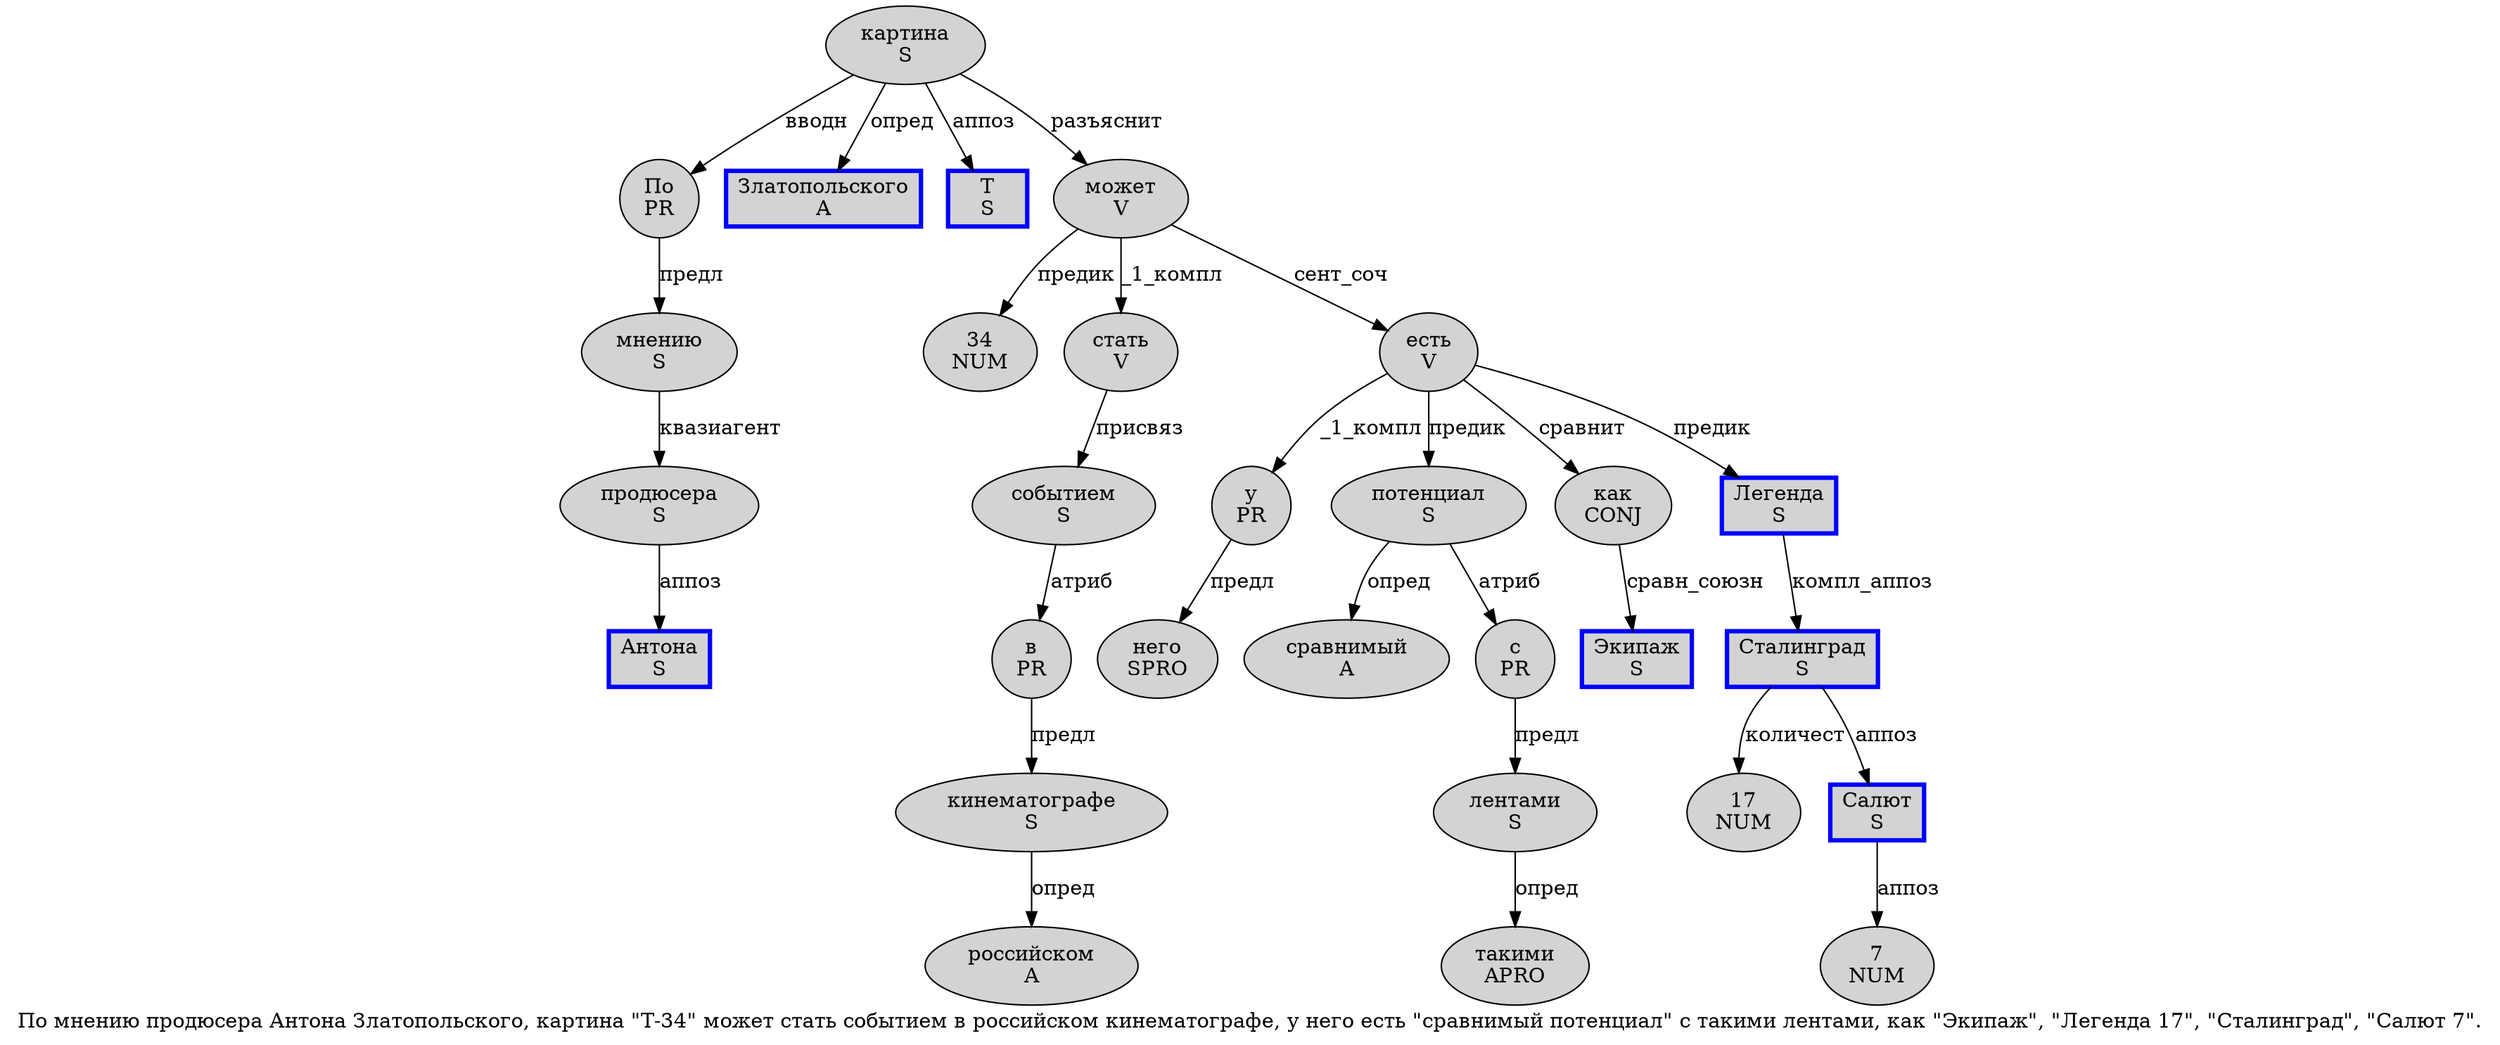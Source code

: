digraph SENTENCE_1186 {
	graph [label="По мнению продюсера Антона Златопольского, картина \"Т-34\" может стать событием в российском кинематографе, у него есть \"сравнимый потенциал\" с такими лентами, как \"Экипаж\", \"Легенда 17\", \"Сталинград\", \"Салют 7\"."]
	node [style=filled]
		0 [label="По
PR" color="" fillcolor=lightgray penwidth=1 shape=ellipse]
		1 [label="мнению
S" color="" fillcolor=lightgray penwidth=1 shape=ellipse]
		2 [label="продюсера
S" color="" fillcolor=lightgray penwidth=1 shape=ellipse]
		3 [label="Антона
S" color=blue fillcolor=lightgray penwidth=3 shape=box]
		4 [label="Златопольского
A" color=blue fillcolor=lightgray penwidth=3 shape=box]
		6 [label="картина
S" color="" fillcolor=lightgray penwidth=1 shape=ellipse]
		8 [label="Т
S" color=blue fillcolor=lightgray penwidth=3 shape=box]
		10 [label="34
NUM" color="" fillcolor=lightgray penwidth=1 shape=ellipse]
		12 [label="может
V" color="" fillcolor=lightgray penwidth=1 shape=ellipse]
		13 [label="стать
V" color="" fillcolor=lightgray penwidth=1 shape=ellipse]
		14 [label="событием
S" color="" fillcolor=lightgray penwidth=1 shape=ellipse]
		15 [label="в
PR" color="" fillcolor=lightgray penwidth=1 shape=ellipse]
		16 [label="российском
A" color="" fillcolor=lightgray penwidth=1 shape=ellipse]
		17 [label="кинематографе
S" color="" fillcolor=lightgray penwidth=1 shape=ellipse]
		19 [label="у
PR" color="" fillcolor=lightgray penwidth=1 shape=ellipse]
		20 [label="него
SPRO" color="" fillcolor=lightgray penwidth=1 shape=ellipse]
		21 [label="есть
V" color="" fillcolor=lightgray penwidth=1 shape=ellipse]
		23 [label="сравнимый
A" color="" fillcolor=lightgray penwidth=1 shape=ellipse]
		24 [label="потенциал
S" color="" fillcolor=lightgray penwidth=1 shape=ellipse]
		26 [label="с
PR" color="" fillcolor=lightgray penwidth=1 shape=ellipse]
		27 [label="такими
APRO" color="" fillcolor=lightgray penwidth=1 shape=ellipse]
		28 [label="лентами
S" color="" fillcolor=lightgray penwidth=1 shape=ellipse]
		30 [label="как
CONJ" color="" fillcolor=lightgray penwidth=1 shape=ellipse]
		32 [label="Экипаж
S" color=blue fillcolor=lightgray penwidth=3 shape=box]
		36 [label="Легенда
S" color=blue fillcolor=lightgray penwidth=3 shape=box]
		37 [label="17
NUM" color="" fillcolor=lightgray penwidth=1 shape=ellipse]
		41 [label="Сталинград
S" color=blue fillcolor=lightgray penwidth=3 shape=box]
		45 [label="Салют
S" color=blue fillcolor=lightgray penwidth=3 shape=box]
		46 [label="7
NUM" color="" fillcolor=lightgray penwidth=1 shape=ellipse]
			28 -> 27 [label="опред"]
			6 -> 0 [label="вводн"]
			6 -> 4 [label="опред"]
			6 -> 8 [label="аппоз"]
			6 -> 12 [label="разъяснит"]
			2 -> 3 [label="аппоз"]
			19 -> 20 [label="предл"]
			0 -> 1 [label="предл"]
			1 -> 2 [label="квазиагент"]
			13 -> 14 [label="присвяз"]
			41 -> 37 [label="количест"]
			41 -> 45 [label="аппоз"]
			24 -> 23 [label="опред"]
			24 -> 26 [label="атриб"]
			45 -> 46 [label="аппоз"]
			17 -> 16 [label="опред"]
			26 -> 28 [label="предл"]
			15 -> 17 [label="предл"]
			12 -> 10 [label="предик"]
			12 -> 13 [label="_1_компл"]
			12 -> 21 [label="сент_соч"]
			14 -> 15 [label="атриб"]
			21 -> 19 [label="_1_компл"]
			21 -> 24 [label="предик"]
			21 -> 30 [label="сравнит"]
			21 -> 36 [label="предик"]
			36 -> 41 [label="компл_аппоз"]
			30 -> 32 [label="сравн_союзн"]
}